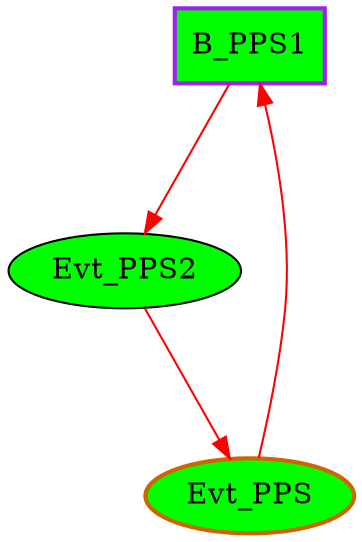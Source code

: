 digraph G {
name="test3"
graph [rankdir   = TB, nodesep           = 0.6, mindist     = 1.0, ranksep = 1.0, overlap = false]
node [style     = "filled", fillcolor = "white", color = "black"]
B_PPS1[cpu="2", flags="0x0010c107", type="block", tperiod="1000000000", pattern="PPS_TEST", patentry="false", patexit="true", beamproc="B3", bpentry="false", bpexit="true", qlo="true", qhi="false", qil="false", shape     = "rectangle", fillcolor = "green", penwidth=2, color = "purple"];
Evt_PPS[cpu="2", flags="0x00003102", type="tmsg", toffs="0", pattern="PPS_TEST", patentry="true", patexit="false", beamproc="B1", bpentry="true", bpexit="false", fid="1", gid="5", evtno="215", beamin="0", sid="2", bpid="8", reqnobeam="0", vacc="0", id="0x10050cd000200200", par="0x0000000000000234", tef="0", shape     = "oval", fillcolor = "green", penwidth=2, color = "darkorange3"];
Evt_PPS2[cpu="2", flags="0x00000102", type="tmsg", toffs="0", pattern="PPS_TEST", patentry="false", patexit="false", beamproc="B2", bpentry="false", bpexit="false", fid="1", gid="5", evtno="205", sid="2", bpid="8", par="0x0000000000000123", tef="0", shape     = "oval", fillcolor = "green"];
Evt_PPS->B_PPS1 [type="defdst", color     = "red"];
Evt_PPS2->Evt_PPS [type="defdst", color     = "red"];
B_PPS1->Evt_PPS2 [type="defdst", color     = "red"];
}
